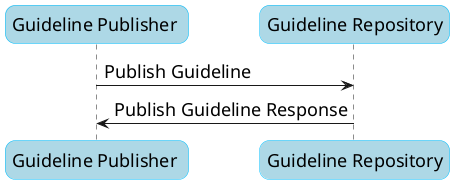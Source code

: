 @startuml
skinparam defaultFontSize        18
skinparam roundcorner            20
skinparam Note {
BackgroundColor LightBlue
BorderColor Blue
}
skinparam Participant {
FontName Arial
Style awesome
BorderColor DeepSkyBlue
BackgroundColor LightBlue
}
participant "Guideline Publisher " as a
Participant "Guideline Repository" as b
a -> b: Publish Guideline
b -> a: Publish Guideline Response
@enduml